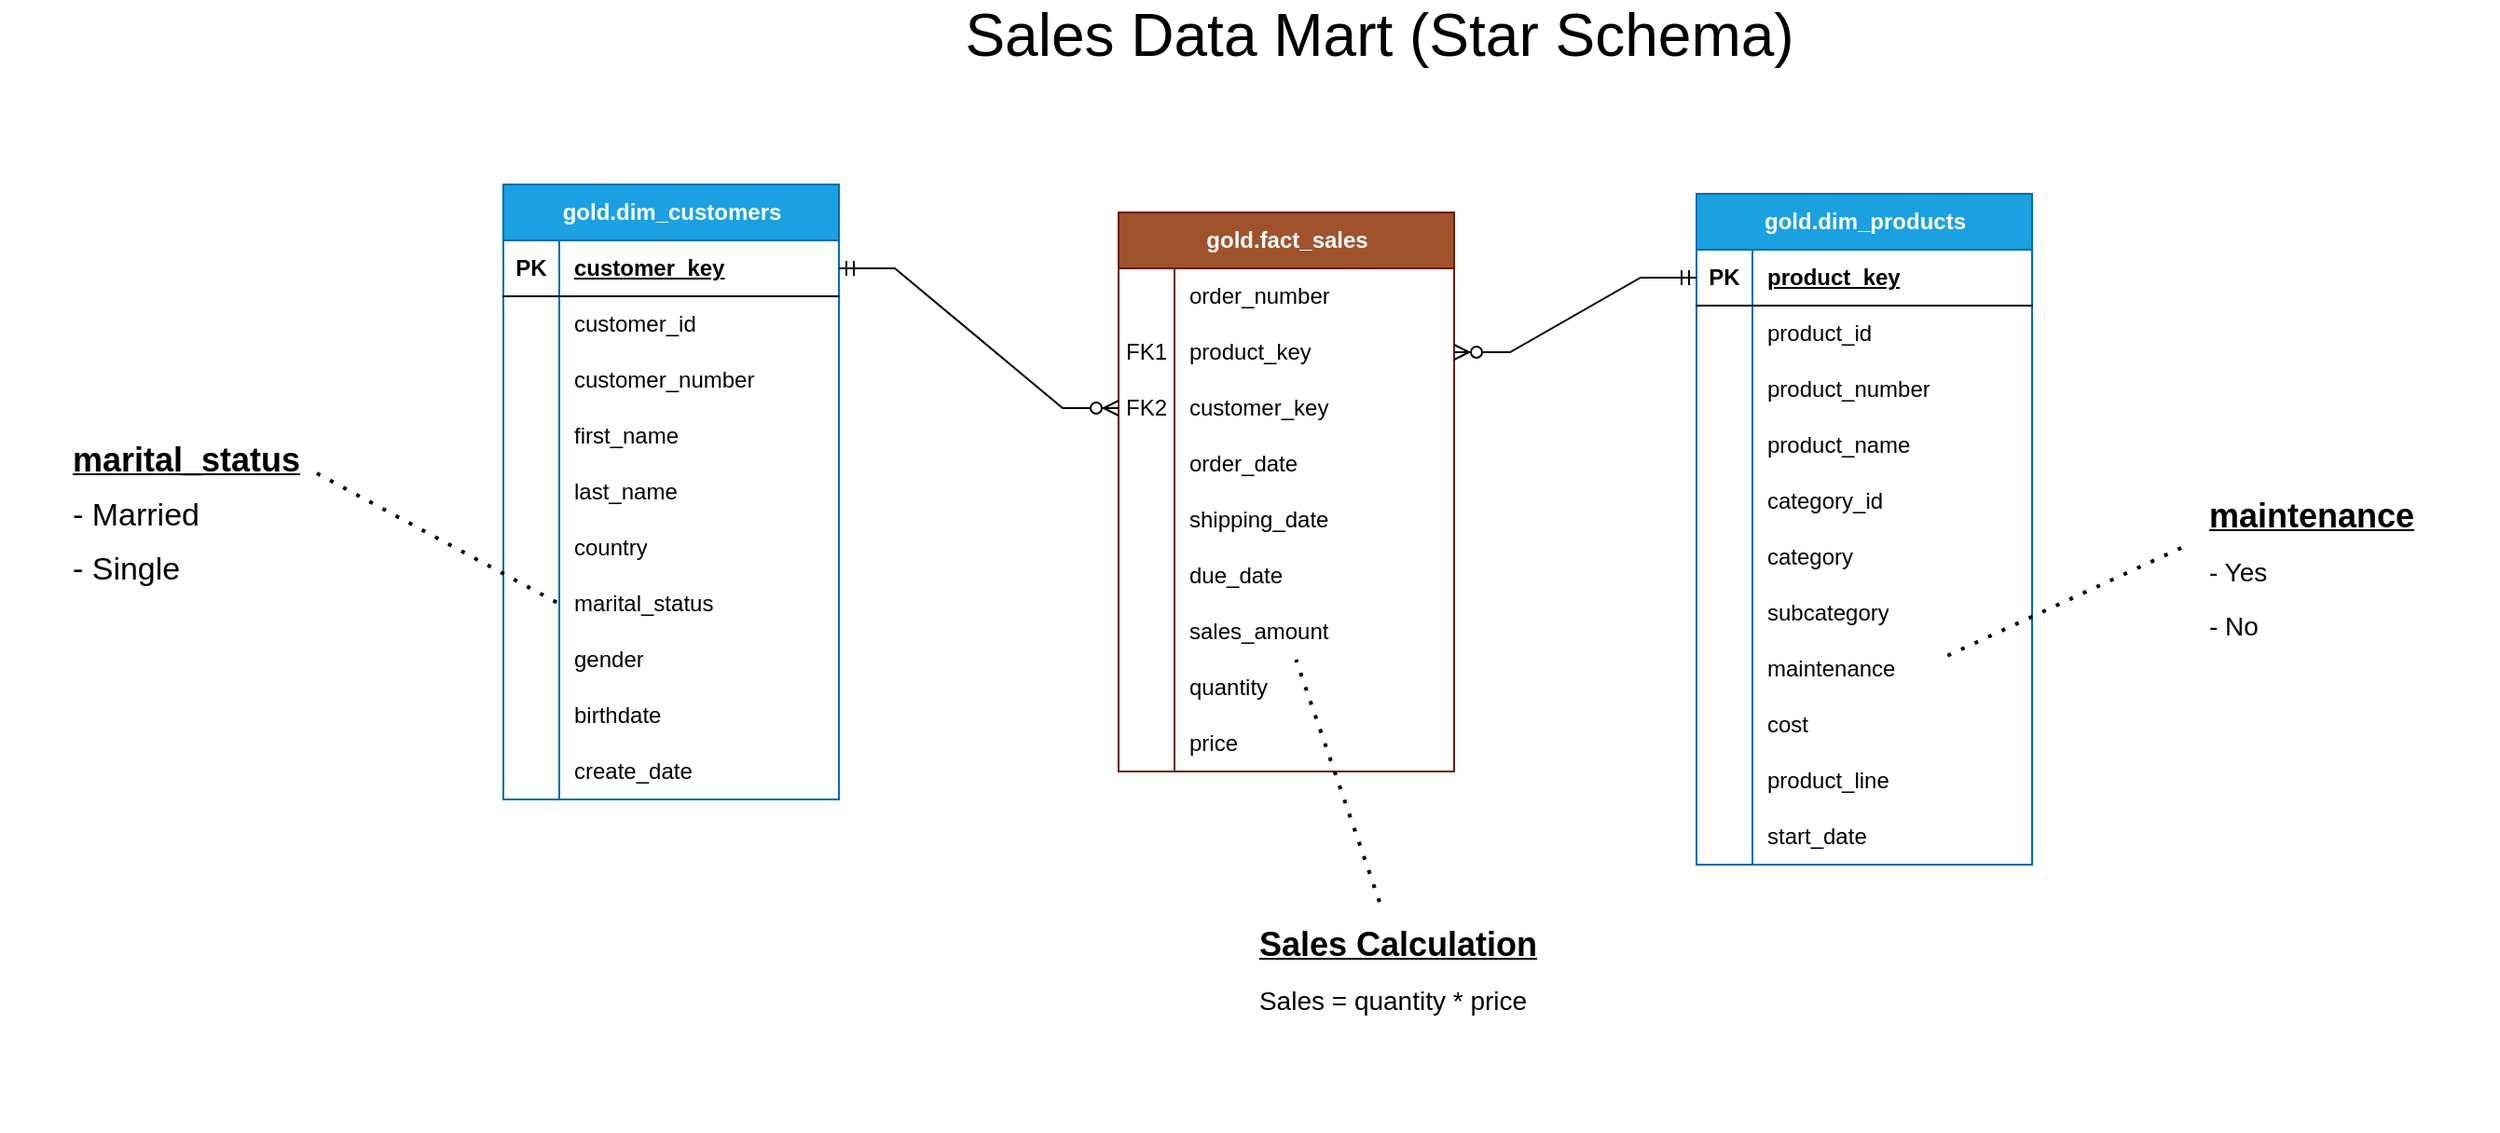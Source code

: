 <mxfile version="28.0.9">
  <diagram name="Sayfa -1" id="dTCOzZEBw23CxS9liNBV">
    <mxGraphModel dx="2313" dy="2221" grid="1" gridSize="10" guides="1" tooltips="1" connect="1" arrows="1" fold="1" page="1" pageScale="1" pageWidth="1169" pageHeight="1654" math="0" shadow="0">
      <root>
        <mxCell id="0" />
        <mxCell id="1" parent="0" />
        <mxCell id="xAMn-BPM9uACFIn0NJ_n-1" value="gold.dim_customers" style="shape=table;startSize=30;container=1;collapsible=1;childLayout=tableLayout;fixedRows=1;rowLines=0;fontStyle=1;align=center;resizeLast=1;html=1;fillColor=#1ba1e2;fontColor=#ffffff;strokeColor=#006EAF;" parent="1" vertex="1">
          <mxGeometry x="-20" y="35" width="180" height="330" as="geometry">
            <mxRectangle x="100" y="80" width="150" height="30" as="alternateBounds" />
          </mxGeometry>
        </mxCell>
        <mxCell id="xAMn-BPM9uACFIn0NJ_n-2" value="" style="shape=tableRow;horizontal=0;startSize=0;swimlaneHead=0;swimlaneBody=0;fillColor=none;collapsible=0;dropTarget=0;points=[[0,0.5],[1,0.5]];portConstraint=eastwest;top=0;left=0;right=0;bottom=1;" parent="xAMn-BPM9uACFIn0NJ_n-1" vertex="1">
          <mxGeometry y="30" width="180" height="30" as="geometry" />
        </mxCell>
        <mxCell id="xAMn-BPM9uACFIn0NJ_n-3" value="PK" style="shape=partialRectangle;connectable=0;fillColor=none;top=0;left=0;bottom=0;right=0;fontStyle=1;overflow=hidden;whiteSpace=wrap;html=1;" parent="xAMn-BPM9uACFIn0NJ_n-2" vertex="1">
          <mxGeometry width="30" height="30" as="geometry">
            <mxRectangle width="30" height="30" as="alternateBounds" />
          </mxGeometry>
        </mxCell>
        <mxCell id="xAMn-BPM9uACFIn0NJ_n-4" value="customer_key" style="shape=partialRectangle;connectable=0;fillColor=none;top=0;left=0;bottom=0;right=0;align=left;spacingLeft=6;fontStyle=5;overflow=hidden;whiteSpace=wrap;html=1;" parent="xAMn-BPM9uACFIn0NJ_n-2" vertex="1">
          <mxGeometry x="30" width="150" height="30" as="geometry">
            <mxRectangle width="150" height="30" as="alternateBounds" />
          </mxGeometry>
        </mxCell>
        <mxCell id="xAMn-BPM9uACFIn0NJ_n-5" value="" style="shape=tableRow;horizontal=0;startSize=0;swimlaneHead=0;swimlaneBody=0;fillColor=none;collapsible=0;dropTarget=0;points=[[0,0.5],[1,0.5]];portConstraint=eastwest;top=0;left=0;right=0;bottom=0;" parent="xAMn-BPM9uACFIn0NJ_n-1" vertex="1">
          <mxGeometry y="60" width="180" height="30" as="geometry" />
        </mxCell>
        <mxCell id="xAMn-BPM9uACFIn0NJ_n-6" value="" style="shape=partialRectangle;connectable=0;fillColor=none;top=0;left=0;bottom=0;right=0;editable=1;overflow=hidden;whiteSpace=wrap;html=1;" parent="xAMn-BPM9uACFIn0NJ_n-5" vertex="1">
          <mxGeometry width="30" height="30" as="geometry">
            <mxRectangle width="30" height="30" as="alternateBounds" />
          </mxGeometry>
        </mxCell>
        <mxCell id="xAMn-BPM9uACFIn0NJ_n-7" value="customer_id&lt;span style=&quot;white-space: pre;&quot;&gt;&#x9;&lt;/span&gt;" style="shape=partialRectangle;connectable=0;fillColor=none;top=0;left=0;bottom=0;right=0;align=left;spacingLeft=6;overflow=hidden;whiteSpace=wrap;html=1;" parent="xAMn-BPM9uACFIn0NJ_n-5" vertex="1">
          <mxGeometry x="30" width="150" height="30" as="geometry">
            <mxRectangle width="150" height="30" as="alternateBounds" />
          </mxGeometry>
        </mxCell>
        <mxCell id="xAMn-BPM9uACFIn0NJ_n-8" value="" style="shape=tableRow;horizontal=0;startSize=0;swimlaneHead=0;swimlaneBody=0;fillColor=none;collapsible=0;dropTarget=0;points=[[0,0.5],[1,0.5]];portConstraint=eastwest;top=0;left=0;right=0;bottom=0;" parent="xAMn-BPM9uACFIn0NJ_n-1" vertex="1">
          <mxGeometry y="90" width="180" height="30" as="geometry" />
        </mxCell>
        <mxCell id="xAMn-BPM9uACFIn0NJ_n-9" value="" style="shape=partialRectangle;connectable=0;fillColor=none;top=0;left=0;bottom=0;right=0;editable=1;overflow=hidden;whiteSpace=wrap;html=1;" parent="xAMn-BPM9uACFIn0NJ_n-8" vertex="1">
          <mxGeometry width="30" height="30" as="geometry">
            <mxRectangle width="30" height="30" as="alternateBounds" />
          </mxGeometry>
        </mxCell>
        <mxCell id="xAMn-BPM9uACFIn0NJ_n-10" value="customer_number" style="shape=partialRectangle;connectable=0;fillColor=none;top=0;left=0;bottom=0;right=0;align=left;spacingLeft=6;overflow=hidden;whiteSpace=wrap;html=1;" parent="xAMn-BPM9uACFIn0NJ_n-8" vertex="1">
          <mxGeometry x="30" width="150" height="30" as="geometry">
            <mxRectangle width="150" height="30" as="alternateBounds" />
          </mxGeometry>
        </mxCell>
        <mxCell id="xAMn-BPM9uACFIn0NJ_n-11" value="" style="shape=tableRow;horizontal=0;startSize=0;swimlaneHead=0;swimlaneBody=0;fillColor=none;collapsible=0;dropTarget=0;points=[[0,0.5],[1,0.5]];portConstraint=eastwest;top=0;left=0;right=0;bottom=0;" parent="xAMn-BPM9uACFIn0NJ_n-1" vertex="1">
          <mxGeometry y="120" width="180" height="30" as="geometry" />
        </mxCell>
        <mxCell id="xAMn-BPM9uACFIn0NJ_n-12" value="" style="shape=partialRectangle;connectable=0;fillColor=none;top=0;left=0;bottom=0;right=0;editable=1;overflow=hidden;whiteSpace=wrap;html=1;" parent="xAMn-BPM9uACFIn0NJ_n-11" vertex="1">
          <mxGeometry width="30" height="30" as="geometry">
            <mxRectangle width="30" height="30" as="alternateBounds" />
          </mxGeometry>
        </mxCell>
        <mxCell id="xAMn-BPM9uACFIn0NJ_n-13" value="first_name" style="shape=partialRectangle;connectable=0;fillColor=none;top=0;left=0;bottom=0;right=0;align=left;spacingLeft=6;overflow=hidden;whiteSpace=wrap;html=1;" parent="xAMn-BPM9uACFIn0NJ_n-11" vertex="1">
          <mxGeometry x="30" width="150" height="30" as="geometry">
            <mxRectangle width="150" height="30" as="alternateBounds" />
          </mxGeometry>
        </mxCell>
        <mxCell id="xAMn-BPM9uACFIn0NJ_n-14" value="" style="shape=tableRow;horizontal=0;startSize=0;swimlaneHead=0;swimlaneBody=0;fillColor=none;collapsible=0;dropTarget=0;points=[[0,0.5],[1,0.5]];portConstraint=eastwest;top=0;left=0;right=0;bottom=0;" parent="xAMn-BPM9uACFIn0NJ_n-1" vertex="1">
          <mxGeometry y="150" width="180" height="30" as="geometry" />
        </mxCell>
        <mxCell id="xAMn-BPM9uACFIn0NJ_n-15" value="" style="shape=partialRectangle;connectable=0;fillColor=none;top=0;left=0;bottom=0;right=0;editable=1;overflow=hidden;whiteSpace=wrap;html=1;" parent="xAMn-BPM9uACFIn0NJ_n-14" vertex="1">
          <mxGeometry width="30" height="30" as="geometry">
            <mxRectangle width="30" height="30" as="alternateBounds" />
          </mxGeometry>
        </mxCell>
        <mxCell id="xAMn-BPM9uACFIn0NJ_n-16" value="last_name" style="shape=partialRectangle;connectable=0;fillColor=none;top=0;left=0;bottom=0;right=0;align=left;spacingLeft=6;overflow=hidden;whiteSpace=wrap;html=1;" parent="xAMn-BPM9uACFIn0NJ_n-14" vertex="1">
          <mxGeometry x="30" width="150" height="30" as="geometry">
            <mxRectangle width="150" height="30" as="alternateBounds" />
          </mxGeometry>
        </mxCell>
        <mxCell id="xAMn-BPM9uACFIn0NJ_n-17" value="" style="shape=tableRow;horizontal=0;startSize=0;swimlaneHead=0;swimlaneBody=0;fillColor=none;collapsible=0;dropTarget=0;points=[[0,0.5],[1,0.5]];portConstraint=eastwest;top=0;left=0;right=0;bottom=0;" parent="xAMn-BPM9uACFIn0NJ_n-1" vertex="1">
          <mxGeometry y="180" width="180" height="30" as="geometry" />
        </mxCell>
        <mxCell id="xAMn-BPM9uACFIn0NJ_n-18" value="" style="shape=partialRectangle;connectable=0;fillColor=none;top=0;left=0;bottom=0;right=0;editable=1;overflow=hidden;whiteSpace=wrap;html=1;" parent="xAMn-BPM9uACFIn0NJ_n-17" vertex="1">
          <mxGeometry width="30" height="30" as="geometry">
            <mxRectangle width="30" height="30" as="alternateBounds" />
          </mxGeometry>
        </mxCell>
        <mxCell id="xAMn-BPM9uACFIn0NJ_n-19" value="country" style="shape=partialRectangle;connectable=0;fillColor=none;top=0;left=0;bottom=0;right=0;align=left;spacingLeft=6;overflow=hidden;whiteSpace=wrap;html=1;" parent="xAMn-BPM9uACFIn0NJ_n-17" vertex="1">
          <mxGeometry x="30" width="150" height="30" as="geometry">
            <mxRectangle width="150" height="30" as="alternateBounds" />
          </mxGeometry>
        </mxCell>
        <mxCell id="xAMn-BPM9uACFIn0NJ_n-20" value="" style="shape=tableRow;horizontal=0;startSize=0;swimlaneHead=0;swimlaneBody=0;fillColor=none;collapsible=0;dropTarget=0;points=[[0,0.5],[1,0.5]];portConstraint=eastwest;top=0;left=0;right=0;bottom=0;" parent="xAMn-BPM9uACFIn0NJ_n-1" vertex="1">
          <mxGeometry y="210" width="180" height="30" as="geometry" />
        </mxCell>
        <mxCell id="xAMn-BPM9uACFIn0NJ_n-21" value="" style="shape=partialRectangle;connectable=0;fillColor=none;top=0;left=0;bottom=0;right=0;editable=1;overflow=hidden;whiteSpace=wrap;html=1;" parent="xAMn-BPM9uACFIn0NJ_n-20" vertex="1">
          <mxGeometry width="30" height="30" as="geometry">
            <mxRectangle width="30" height="30" as="alternateBounds" />
          </mxGeometry>
        </mxCell>
        <mxCell id="xAMn-BPM9uACFIn0NJ_n-22" value="marital_status" style="shape=partialRectangle;connectable=0;fillColor=none;top=0;left=0;bottom=0;right=0;align=left;spacingLeft=6;overflow=hidden;whiteSpace=wrap;html=1;" parent="xAMn-BPM9uACFIn0NJ_n-20" vertex="1">
          <mxGeometry x="30" width="150" height="30" as="geometry">
            <mxRectangle width="150" height="30" as="alternateBounds" />
          </mxGeometry>
        </mxCell>
        <mxCell id="xAMn-BPM9uACFIn0NJ_n-23" value="" style="shape=tableRow;horizontal=0;startSize=0;swimlaneHead=0;swimlaneBody=0;fillColor=none;collapsible=0;dropTarget=0;points=[[0,0.5],[1,0.5]];portConstraint=eastwest;top=0;left=0;right=0;bottom=0;" parent="xAMn-BPM9uACFIn0NJ_n-1" vertex="1">
          <mxGeometry y="240" width="180" height="30" as="geometry" />
        </mxCell>
        <mxCell id="xAMn-BPM9uACFIn0NJ_n-24" value="" style="shape=partialRectangle;connectable=0;fillColor=none;top=0;left=0;bottom=0;right=0;editable=1;overflow=hidden;whiteSpace=wrap;html=1;" parent="xAMn-BPM9uACFIn0NJ_n-23" vertex="1">
          <mxGeometry width="30" height="30" as="geometry">
            <mxRectangle width="30" height="30" as="alternateBounds" />
          </mxGeometry>
        </mxCell>
        <mxCell id="xAMn-BPM9uACFIn0NJ_n-25" value="gender" style="shape=partialRectangle;connectable=0;fillColor=none;top=0;left=0;bottom=0;right=0;align=left;spacingLeft=6;overflow=hidden;whiteSpace=wrap;html=1;" parent="xAMn-BPM9uACFIn0NJ_n-23" vertex="1">
          <mxGeometry x="30" width="150" height="30" as="geometry">
            <mxRectangle width="150" height="30" as="alternateBounds" />
          </mxGeometry>
        </mxCell>
        <mxCell id="xAMn-BPM9uACFIn0NJ_n-26" value="" style="shape=tableRow;horizontal=0;startSize=0;swimlaneHead=0;swimlaneBody=0;fillColor=none;collapsible=0;dropTarget=0;points=[[0,0.5],[1,0.5]];portConstraint=eastwest;top=0;left=0;right=0;bottom=0;" parent="xAMn-BPM9uACFIn0NJ_n-1" vertex="1">
          <mxGeometry y="270" width="180" height="30" as="geometry" />
        </mxCell>
        <mxCell id="xAMn-BPM9uACFIn0NJ_n-27" value="" style="shape=partialRectangle;connectable=0;fillColor=none;top=0;left=0;bottom=0;right=0;editable=1;overflow=hidden;whiteSpace=wrap;html=1;" parent="xAMn-BPM9uACFIn0NJ_n-26" vertex="1">
          <mxGeometry width="30" height="30" as="geometry">
            <mxRectangle width="30" height="30" as="alternateBounds" />
          </mxGeometry>
        </mxCell>
        <mxCell id="xAMn-BPM9uACFIn0NJ_n-28" value="birthdate" style="shape=partialRectangle;connectable=0;fillColor=none;top=0;left=0;bottom=0;right=0;align=left;spacingLeft=6;overflow=hidden;whiteSpace=wrap;html=1;" parent="xAMn-BPM9uACFIn0NJ_n-26" vertex="1">
          <mxGeometry x="30" width="150" height="30" as="geometry">
            <mxRectangle width="150" height="30" as="alternateBounds" />
          </mxGeometry>
        </mxCell>
        <mxCell id="xAMn-BPM9uACFIn0NJ_n-29" value="" style="shape=tableRow;horizontal=0;startSize=0;swimlaneHead=0;swimlaneBody=0;fillColor=none;collapsible=0;dropTarget=0;points=[[0,0.5],[1,0.5]];portConstraint=eastwest;top=0;left=0;right=0;bottom=0;" parent="xAMn-BPM9uACFIn0NJ_n-1" vertex="1">
          <mxGeometry y="300" width="180" height="30" as="geometry" />
        </mxCell>
        <mxCell id="xAMn-BPM9uACFIn0NJ_n-30" value="" style="shape=partialRectangle;connectable=0;fillColor=none;top=0;left=0;bottom=0;right=0;editable=1;overflow=hidden;whiteSpace=wrap;html=1;" parent="xAMn-BPM9uACFIn0NJ_n-29" vertex="1">
          <mxGeometry width="30" height="30" as="geometry">
            <mxRectangle width="30" height="30" as="alternateBounds" />
          </mxGeometry>
        </mxCell>
        <mxCell id="xAMn-BPM9uACFIn0NJ_n-31" value="create_date" style="shape=partialRectangle;connectable=0;fillColor=none;top=0;left=0;bottom=0;right=0;align=left;spacingLeft=6;overflow=hidden;whiteSpace=wrap;html=1;" parent="xAMn-BPM9uACFIn0NJ_n-29" vertex="1">
          <mxGeometry x="30" width="150" height="30" as="geometry">
            <mxRectangle width="150" height="30" as="alternateBounds" />
          </mxGeometry>
        </mxCell>
        <mxCell id="xAMn-BPM9uACFIn0NJ_n-32" value="gold.dim_products" style="shape=table;startSize=30;container=1;collapsible=1;childLayout=tableLayout;fixedRows=1;rowLines=0;fontStyle=1;align=center;resizeLast=1;html=1;fillColor=#1ba1e2;fontColor=#ffffff;strokeColor=#006EAF;" parent="1" vertex="1">
          <mxGeometry x="620" y="40" width="180" height="360" as="geometry">
            <mxRectangle x="100" y="80" width="150" height="30" as="alternateBounds" />
          </mxGeometry>
        </mxCell>
        <mxCell id="xAMn-BPM9uACFIn0NJ_n-33" value="" style="shape=tableRow;horizontal=0;startSize=0;swimlaneHead=0;swimlaneBody=0;fillColor=none;collapsible=0;dropTarget=0;points=[[0,0.5],[1,0.5]];portConstraint=eastwest;top=0;left=0;right=0;bottom=1;" parent="xAMn-BPM9uACFIn0NJ_n-32" vertex="1">
          <mxGeometry y="30" width="180" height="30" as="geometry" />
        </mxCell>
        <mxCell id="xAMn-BPM9uACFIn0NJ_n-34" value="PK" style="shape=partialRectangle;connectable=0;fillColor=none;top=0;left=0;bottom=0;right=0;fontStyle=1;overflow=hidden;whiteSpace=wrap;html=1;" parent="xAMn-BPM9uACFIn0NJ_n-33" vertex="1">
          <mxGeometry width="30" height="30" as="geometry">
            <mxRectangle width="30" height="30" as="alternateBounds" />
          </mxGeometry>
        </mxCell>
        <mxCell id="xAMn-BPM9uACFIn0NJ_n-35" value="product_key" style="shape=partialRectangle;connectable=0;fillColor=none;top=0;left=0;bottom=0;right=0;align=left;spacingLeft=6;fontStyle=5;overflow=hidden;whiteSpace=wrap;html=1;" parent="xAMn-BPM9uACFIn0NJ_n-33" vertex="1">
          <mxGeometry x="30" width="150" height="30" as="geometry">
            <mxRectangle width="150" height="30" as="alternateBounds" />
          </mxGeometry>
        </mxCell>
        <mxCell id="xAMn-BPM9uACFIn0NJ_n-36" value="" style="shape=tableRow;horizontal=0;startSize=0;swimlaneHead=0;swimlaneBody=0;fillColor=none;collapsible=0;dropTarget=0;points=[[0,0.5],[1,0.5]];portConstraint=eastwest;top=0;left=0;right=0;bottom=0;" parent="xAMn-BPM9uACFIn0NJ_n-32" vertex="1">
          <mxGeometry y="60" width="180" height="30" as="geometry" />
        </mxCell>
        <mxCell id="xAMn-BPM9uACFIn0NJ_n-37" value="" style="shape=partialRectangle;connectable=0;fillColor=none;top=0;left=0;bottom=0;right=0;editable=1;overflow=hidden;whiteSpace=wrap;html=1;" parent="xAMn-BPM9uACFIn0NJ_n-36" vertex="1">
          <mxGeometry width="30" height="30" as="geometry">
            <mxRectangle width="30" height="30" as="alternateBounds" />
          </mxGeometry>
        </mxCell>
        <mxCell id="xAMn-BPM9uACFIn0NJ_n-38" value="product_id&lt;span style=&quot;white-space: pre;&quot;&gt;&#x9;&lt;/span&gt;" style="shape=partialRectangle;connectable=0;fillColor=none;top=0;left=0;bottom=0;right=0;align=left;spacingLeft=6;overflow=hidden;whiteSpace=wrap;html=1;" parent="xAMn-BPM9uACFIn0NJ_n-36" vertex="1">
          <mxGeometry x="30" width="150" height="30" as="geometry">
            <mxRectangle width="150" height="30" as="alternateBounds" />
          </mxGeometry>
        </mxCell>
        <mxCell id="xAMn-BPM9uACFIn0NJ_n-39" value="" style="shape=tableRow;horizontal=0;startSize=0;swimlaneHead=0;swimlaneBody=0;fillColor=none;collapsible=0;dropTarget=0;points=[[0,0.5],[1,0.5]];portConstraint=eastwest;top=0;left=0;right=0;bottom=0;" parent="xAMn-BPM9uACFIn0NJ_n-32" vertex="1">
          <mxGeometry y="90" width="180" height="30" as="geometry" />
        </mxCell>
        <mxCell id="xAMn-BPM9uACFIn0NJ_n-40" value="" style="shape=partialRectangle;connectable=0;fillColor=none;top=0;left=0;bottom=0;right=0;editable=1;overflow=hidden;whiteSpace=wrap;html=1;" parent="xAMn-BPM9uACFIn0NJ_n-39" vertex="1">
          <mxGeometry width="30" height="30" as="geometry">
            <mxRectangle width="30" height="30" as="alternateBounds" />
          </mxGeometry>
        </mxCell>
        <mxCell id="xAMn-BPM9uACFIn0NJ_n-41" value="product_number" style="shape=partialRectangle;connectable=0;fillColor=none;top=0;left=0;bottom=0;right=0;align=left;spacingLeft=6;overflow=hidden;whiteSpace=wrap;html=1;" parent="xAMn-BPM9uACFIn0NJ_n-39" vertex="1">
          <mxGeometry x="30" width="150" height="30" as="geometry">
            <mxRectangle width="150" height="30" as="alternateBounds" />
          </mxGeometry>
        </mxCell>
        <mxCell id="xAMn-BPM9uACFIn0NJ_n-42" value="" style="shape=tableRow;horizontal=0;startSize=0;swimlaneHead=0;swimlaneBody=0;fillColor=none;collapsible=0;dropTarget=0;points=[[0,0.5],[1,0.5]];portConstraint=eastwest;top=0;left=0;right=0;bottom=0;" parent="xAMn-BPM9uACFIn0NJ_n-32" vertex="1">
          <mxGeometry y="120" width="180" height="30" as="geometry" />
        </mxCell>
        <mxCell id="xAMn-BPM9uACFIn0NJ_n-43" value="" style="shape=partialRectangle;connectable=0;fillColor=none;top=0;left=0;bottom=0;right=0;editable=1;overflow=hidden;whiteSpace=wrap;html=1;" parent="xAMn-BPM9uACFIn0NJ_n-42" vertex="1">
          <mxGeometry width="30" height="30" as="geometry">
            <mxRectangle width="30" height="30" as="alternateBounds" />
          </mxGeometry>
        </mxCell>
        <mxCell id="xAMn-BPM9uACFIn0NJ_n-44" value="product_name" style="shape=partialRectangle;connectable=0;fillColor=none;top=0;left=0;bottom=0;right=0;align=left;spacingLeft=6;overflow=hidden;whiteSpace=wrap;html=1;" parent="xAMn-BPM9uACFIn0NJ_n-42" vertex="1">
          <mxGeometry x="30" width="150" height="30" as="geometry">
            <mxRectangle width="150" height="30" as="alternateBounds" />
          </mxGeometry>
        </mxCell>
        <mxCell id="xAMn-BPM9uACFIn0NJ_n-45" value="" style="shape=tableRow;horizontal=0;startSize=0;swimlaneHead=0;swimlaneBody=0;fillColor=none;collapsible=0;dropTarget=0;points=[[0,0.5],[1,0.5]];portConstraint=eastwest;top=0;left=0;right=0;bottom=0;" parent="xAMn-BPM9uACFIn0NJ_n-32" vertex="1">
          <mxGeometry y="150" width="180" height="30" as="geometry" />
        </mxCell>
        <mxCell id="xAMn-BPM9uACFIn0NJ_n-46" value="" style="shape=partialRectangle;connectable=0;fillColor=none;top=0;left=0;bottom=0;right=0;editable=1;overflow=hidden;whiteSpace=wrap;html=1;" parent="xAMn-BPM9uACFIn0NJ_n-45" vertex="1">
          <mxGeometry width="30" height="30" as="geometry">
            <mxRectangle width="30" height="30" as="alternateBounds" />
          </mxGeometry>
        </mxCell>
        <mxCell id="xAMn-BPM9uACFIn0NJ_n-47" value="category_id" style="shape=partialRectangle;connectable=0;fillColor=none;top=0;left=0;bottom=0;right=0;align=left;spacingLeft=6;overflow=hidden;whiteSpace=wrap;html=1;" parent="xAMn-BPM9uACFIn0NJ_n-45" vertex="1">
          <mxGeometry x="30" width="150" height="30" as="geometry">
            <mxRectangle width="150" height="30" as="alternateBounds" />
          </mxGeometry>
        </mxCell>
        <mxCell id="xAMn-BPM9uACFIn0NJ_n-48" value="" style="shape=tableRow;horizontal=0;startSize=0;swimlaneHead=0;swimlaneBody=0;fillColor=none;collapsible=0;dropTarget=0;points=[[0,0.5],[1,0.5]];portConstraint=eastwest;top=0;left=0;right=0;bottom=0;" parent="xAMn-BPM9uACFIn0NJ_n-32" vertex="1">
          <mxGeometry y="180" width="180" height="30" as="geometry" />
        </mxCell>
        <mxCell id="xAMn-BPM9uACFIn0NJ_n-49" value="" style="shape=partialRectangle;connectable=0;fillColor=none;top=0;left=0;bottom=0;right=0;editable=1;overflow=hidden;whiteSpace=wrap;html=1;" parent="xAMn-BPM9uACFIn0NJ_n-48" vertex="1">
          <mxGeometry width="30" height="30" as="geometry">
            <mxRectangle width="30" height="30" as="alternateBounds" />
          </mxGeometry>
        </mxCell>
        <mxCell id="xAMn-BPM9uACFIn0NJ_n-50" value="category" style="shape=partialRectangle;connectable=0;fillColor=none;top=0;left=0;bottom=0;right=0;align=left;spacingLeft=6;overflow=hidden;whiteSpace=wrap;html=1;" parent="xAMn-BPM9uACFIn0NJ_n-48" vertex="1">
          <mxGeometry x="30" width="150" height="30" as="geometry">
            <mxRectangle width="150" height="30" as="alternateBounds" />
          </mxGeometry>
        </mxCell>
        <mxCell id="xAMn-BPM9uACFIn0NJ_n-51" value="" style="shape=tableRow;horizontal=0;startSize=0;swimlaneHead=0;swimlaneBody=0;fillColor=none;collapsible=0;dropTarget=0;points=[[0,0.5],[1,0.5]];portConstraint=eastwest;top=0;left=0;right=0;bottom=0;" parent="xAMn-BPM9uACFIn0NJ_n-32" vertex="1">
          <mxGeometry y="210" width="180" height="30" as="geometry" />
        </mxCell>
        <mxCell id="xAMn-BPM9uACFIn0NJ_n-52" value="" style="shape=partialRectangle;connectable=0;fillColor=none;top=0;left=0;bottom=0;right=0;editable=1;overflow=hidden;whiteSpace=wrap;html=1;" parent="xAMn-BPM9uACFIn0NJ_n-51" vertex="1">
          <mxGeometry width="30" height="30" as="geometry">
            <mxRectangle width="30" height="30" as="alternateBounds" />
          </mxGeometry>
        </mxCell>
        <mxCell id="xAMn-BPM9uACFIn0NJ_n-53" value="subcategory" style="shape=partialRectangle;connectable=0;fillColor=none;top=0;left=0;bottom=0;right=0;align=left;spacingLeft=6;overflow=hidden;whiteSpace=wrap;html=1;" parent="xAMn-BPM9uACFIn0NJ_n-51" vertex="1">
          <mxGeometry x="30" width="150" height="30" as="geometry">
            <mxRectangle width="150" height="30" as="alternateBounds" />
          </mxGeometry>
        </mxCell>
        <mxCell id="xAMn-BPM9uACFIn0NJ_n-54" value="" style="shape=tableRow;horizontal=0;startSize=0;swimlaneHead=0;swimlaneBody=0;fillColor=none;collapsible=0;dropTarget=0;points=[[0,0.5],[1,0.5]];portConstraint=eastwest;top=0;left=0;right=0;bottom=0;" parent="xAMn-BPM9uACFIn0NJ_n-32" vertex="1">
          <mxGeometry y="240" width="180" height="30" as="geometry" />
        </mxCell>
        <mxCell id="xAMn-BPM9uACFIn0NJ_n-55" value="" style="shape=partialRectangle;connectable=0;fillColor=none;top=0;left=0;bottom=0;right=0;editable=1;overflow=hidden;whiteSpace=wrap;html=1;" parent="xAMn-BPM9uACFIn0NJ_n-54" vertex="1">
          <mxGeometry width="30" height="30" as="geometry">
            <mxRectangle width="30" height="30" as="alternateBounds" />
          </mxGeometry>
        </mxCell>
        <mxCell id="xAMn-BPM9uACFIn0NJ_n-56" value="maintenance" style="shape=partialRectangle;connectable=0;fillColor=none;top=0;left=0;bottom=0;right=0;align=left;spacingLeft=6;overflow=hidden;whiteSpace=wrap;html=1;" parent="xAMn-BPM9uACFIn0NJ_n-54" vertex="1">
          <mxGeometry x="30" width="150" height="30" as="geometry">
            <mxRectangle width="150" height="30" as="alternateBounds" />
          </mxGeometry>
        </mxCell>
        <mxCell id="xAMn-BPM9uACFIn0NJ_n-57" value="" style="shape=tableRow;horizontal=0;startSize=0;swimlaneHead=0;swimlaneBody=0;fillColor=none;collapsible=0;dropTarget=0;points=[[0,0.5],[1,0.5]];portConstraint=eastwest;top=0;left=0;right=0;bottom=0;" parent="xAMn-BPM9uACFIn0NJ_n-32" vertex="1">
          <mxGeometry y="270" width="180" height="30" as="geometry" />
        </mxCell>
        <mxCell id="xAMn-BPM9uACFIn0NJ_n-58" value="" style="shape=partialRectangle;connectable=0;fillColor=none;top=0;left=0;bottom=0;right=0;editable=1;overflow=hidden;whiteSpace=wrap;html=1;" parent="xAMn-BPM9uACFIn0NJ_n-57" vertex="1">
          <mxGeometry width="30" height="30" as="geometry">
            <mxRectangle width="30" height="30" as="alternateBounds" />
          </mxGeometry>
        </mxCell>
        <mxCell id="xAMn-BPM9uACFIn0NJ_n-59" value="cost" style="shape=partialRectangle;connectable=0;fillColor=none;top=0;left=0;bottom=0;right=0;align=left;spacingLeft=6;overflow=hidden;whiteSpace=wrap;html=1;" parent="xAMn-BPM9uACFIn0NJ_n-57" vertex="1">
          <mxGeometry x="30" width="150" height="30" as="geometry">
            <mxRectangle width="150" height="30" as="alternateBounds" />
          </mxGeometry>
        </mxCell>
        <mxCell id="xAMn-BPM9uACFIn0NJ_n-60" value="" style="shape=tableRow;horizontal=0;startSize=0;swimlaneHead=0;swimlaneBody=0;fillColor=none;collapsible=0;dropTarget=0;points=[[0,0.5],[1,0.5]];portConstraint=eastwest;top=0;left=0;right=0;bottom=0;" parent="xAMn-BPM9uACFIn0NJ_n-32" vertex="1">
          <mxGeometry y="300" width="180" height="30" as="geometry" />
        </mxCell>
        <mxCell id="xAMn-BPM9uACFIn0NJ_n-61" value="" style="shape=partialRectangle;connectable=0;fillColor=none;top=0;left=0;bottom=0;right=0;editable=1;overflow=hidden;whiteSpace=wrap;html=1;" parent="xAMn-BPM9uACFIn0NJ_n-60" vertex="1">
          <mxGeometry width="30" height="30" as="geometry">
            <mxRectangle width="30" height="30" as="alternateBounds" />
          </mxGeometry>
        </mxCell>
        <mxCell id="xAMn-BPM9uACFIn0NJ_n-62" value="product_line" style="shape=partialRectangle;connectable=0;fillColor=none;top=0;left=0;bottom=0;right=0;align=left;spacingLeft=6;overflow=hidden;whiteSpace=wrap;html=1;" parent="xAMn-BPM9uACFIn0NJ_n-60" vertex="1">
          <mxGeometry x="30" width="150" height="30" as="geometry">
            <mxRectangle width="150" height="30" as="alternateBounds" />
          </mxGeometry>
        </mxCell>
        <mxCell id="xAMn-BPM9uACFIn0NJ_n-63" value="" style="shape=tableRow;horizontal=0;startSize=0;swimlaneHead=0;swimlaneBody=0;fillColor=none;collapsible=0;dropTarget=0;points=[[0,0.5],[1,0.5]];portConstraint=eastwest;top=0;left=0;right=0;bottom=0;" parent="xAMn-BPM9uACFIn0NJ_n-32" vertex="1">
          <mxGeometry y="330" width="180" height="30" as="geometry" />
        </mxCell>
        <mxCell id="xAMn-BPM9uACFIn0NJ_n-64" value="&lt;span style=&quot;white-space: pre;&quot;&gt;&#x9;&lt;/span&gt;&lt;span style=&quot;white-space: pre;&quot;&gt;&#x9;&lt;/span&gt;" style="shape=partialRectangle;connectable=0;fillColor=none;top=0;left=0;bottom=0;right=0;editable=1;overflow=hidden;whiteSpace=wrap;html=1;" parent="xAMn-BPM9uACFIn0NJ_n-63" vertex="1">
          <mxGeometry width="30" height="30" as="geometry">
            <mxRectangle width="30" height="30" as="alternateBounds" />
          </mxGeometry>
        </mxCell>
        <mxCell id="xAMn-BPM9uACFIn0NJ_n-65" value="start_date" style="shape=partialRectangle;connectable=0;fillColor=none;top=0;left=0;bottom=0;right=0;align=left;spacingLeft=6;overflow=hidden;whiteSpace=wrap;html=1;" parent="xAMn-BPM9uACFIn0NJ_n-63" vertex="1">
          <mxGeometry x="30" width="150" height="30" as="geometry">
            <mxRectangle width="150" height="30" as="alternateBounds" />
          </mxGeometry>
        </mxCell>
        <mxCell id="xAMn-BPM9uACFIn0NJ_n-66" value="gold.fact_sales" style="shape=table;startSize=30;container=1;collapsible=1;childLayout=tableLayout;fixedRows=1;rowLines=0;fontStyle=1;align=center;resizeLast=1;html=1;fillColor=#a0522d;fontColor=#ffffff;strokeColor=#6D1F00;" parent="1" vertex="1">
          <mxGeometry x="310" y="50" width="180" height="300" as="geometry">
            <mxRectangle x="100" y="80" width="150" height="30" as="alternateBounds" />
          </mxGeometry>
        </mxCell>
        <mxCell id="xAMn-BPM9uACFIn0NJ_n-70" value="" style="shape=tableRow;horizontal=0;startSize=0;swimlaneHead=0;swimlaneBody=0;fillColor=none;collapsible=0;dropTarget=0;points=[[0,0.5],[1,0.5]];portConstraint=eastwest;top=0;left=0;right=0;bottom=0;" parent="xAMn-BPM9uACFIn0NJ_n-66" vertex="1">
          <mxGeometry y="30" width="180" height="30" as="geometry" />
        </mxCell>
        <mxCell id="xAMn-BPM9uACFIn0NJ_n-71" value="" style="shape=partialRectangle;connectable=0;fillColor=none;top=0;left=0;bottom=0;right=0;editable=1;overflow=hidden;whiteSpace=wrap;html=1;" parent="xAMn-BPM9uACFIn0NJ_n-70" vertex="1">
          <mxGeometry width="30" height="30" as="geometry">
            <mxRectangle width="30" height="30" as="alternateBounds" />
          </mxGeometry>
        </mxCell>
        <mxCell id="xAMn-BPM9uACFIn0NJ_n-72" value="order_number" style="shape=partialRectangle;connectable=0;fillColor=none;top=0;left=0;bottom=0;right=0;align=left;spacingLeft=6;overflow=hidden;whiteSpace=wrap;html=1;" parent="xAMn-BPM9uACFIn0NJ_n-70" vertex="1">
          <mxGeometry x="30" width="150" height="30" as="geometry">
            <mxRectangle width="150" height="30" as="alternateBounds" />
          </mxGeometry>
        </mxCell>
        <mxCell id="xAMn-BPM9uACFIn0NJ_n-73" value="" style="shape=tableRow;horizontal=0;startSize=0;swimlaneHead=0;swimlaneBody=0;fillColor=none;collapsible=0;dropTarget=0;points=[[0,0.5],[1,0.5]];portConstraint=eastwest;top=0;left=0;right=0;bottom=0;" parent="xAMn-BPM9uACFIn0NJ_n-66" vertex="1">
          <mxGeometry y="60" width="180" height="30" as="geometry" />
        </mxCell>
        <mxCell id="xAMn-BPM9uACFIn0NJ_n-74" value="FK1" style="shape=partialRectangle;connectable=0;fillColor=none;top=0;left=0;bottom=0;right=0;editable=1;overflow=hidden;whiteSpace=wrap;html=1;" parent="xAMn-BPM9uACFIn0NJ_n-73" vertex="1">
          <mxGeometry width="30" height="30" as="geometry">
            <mxRectangle width="30" height="30" as="alternateBounds" />
          </mxGeometry>
        </mxCell>
        <mxCell id="xAMn-BPM9uACFIn0NJ_n-75" value="product_key" style="shape=partialRectangle;connectable=0;fillColor=none;top=0;left=0;bottom=0;right=0;align=left;spacingLeft=6;overflow=hidden;whiteSpace=wrap;html=1;" parent="xAMn-BPM9uACFIn0NJ_n-73" vertex="1">
          <mxGeometry x="30" width="150" height="30" as="geometry">
            <mxRectangle width="150" height="30" as="alternateBounds" />
          </mxGeometry>
        </mxCell>
        <mxCell id="xAMn-BPM9uACFIn0NJ_n-76" value="" style="shape=tableRow;horizontal=0;startSize=0;swimlaneHead=0;swimlaneBody=0;fillColor=none;collapsible=0;dropTarget=0;points=[[0,0.5],[1,0.5]];portConstraint=eastwest;top=0;left=0;right=0;bottom=0;" parent="xAMn-BPM9uACFIn0NJ_n-66" vertex="1">
          <mxGeometry y="90" width="180" height="30" as="geometry" />
        </mxCell>
        <mxCell id="xAMn-BPM9uACFIn0NJ_n-77" value="FK2" style="shape=partialRectangle;connectable=0;fillColor=none;top=0;left=0;bottom=0;right=0;editable=1;overflow=hidden;whiteSpace=wrap;html=1;" parent="xAMn-BPM9uACFIn0NJ_n-76" vertex="1">
          <mxGeometry width="30" height="30" as="geometry">
            <mxRectangle width="30" height="30" as="alternateBounds" />
          </mxGeometry>
        </mxCell>
        <mxCell id="xAMn-BPM9uACFIn0NJ_n-78" value="customer_key" style="shape=partialRectangle;connectable=0;fillColor=none;top=0;left=0;bottom=0;right=0;align=left;spacingLeft=6;overflow=hidden;whiteSpace=wrap;html=1;" parent="xAMn-BPM9uACFIn0NJ_n-76" vertex="1">
          <mxGeometry x="30" width="150" height="30" as="geometry">
            <mxRectangle width="150" height="30" as="alternateBounds" />
          </mxGeometry>
        </mxCell>
        <mxCell id="xAMn-BPM9uACFIn0NJ_n-79" value="" style="shape=tableRow;horizontal=0;startSize=0;swimlaneHead=0;swimlaneBody=0;fillColor=none;collapsible=0;dropTarget=0;points=[[0,0.5],[1,0.5]];portConstraint=eastwest;top=0;left=0;right=0;bottom=0;" parent="xAMn-BPM9uACFIn0NJ_n-66" vertex="1">
          <mxGeometry y="120" width="180" height="30" as="geometry" />
        </mxCell>
        <mxCell id="xAMn-BPM9uACFIn0NJ_n-80" value="" style="shape=partialRectangle;connectable=0;fillColor=none;top=0;left=0;bottom=0;right=0;editable=1;overflow=hidden;whiteSpace=wrap;html=1;" parent="xAMn-BPM9uACFIn0NJ_n-79" vertex="1">
          <mxGeometry width="30" height="30" as="geometry">
            <mxRectangle width="30" height="30" as="alternateBounds" />
          </mxGeometry>
        </mxCell>
        <mxCell id="xAMn-BPM9uACFIn0NJ_n-81" value="order_date" style="shape=partialRectangle;connectable=0;fillColor=none;top=0;left=0;bottom=0;right=0;align=left;spacingLeft=6;overflow=hidden;whiteSpace=wrap;html=1;" parent="xAMn-BPM9uACFIn0NJ_n-79" vertex="1">
          <mxGeometry x="30" width="150" height="30" as="geometry">
            <mxRectangle width="150" height="30" as="alternateBounds" />
          </mxGeometry>
        </mxCell>
        <mxCell id="xAMn-BPM9uACFIn0NJ_n-82" value="" style="shape=tableRow;horizontal=0;startSize=0;swimlaneHead=0;swimlaneBody=0;fillColor=none;collapsible=0;dropTarget=0;points=[[0,0.5],[1,0.5]];portConstraint=eastwest;top=0;left=0;right=0;bottom=0;" parent="xAMn-BPM9uACFIn0NJ_n-66" vertex="1">
          <mxGeometry y="150" width="180" height="30" as="geometry" />
        </mxCell>
        <mxCell id="xAMn-BPM9uACFIn0NJ_n-83" value="" style="shape=partialRectangle;connectable=0;fillColor=none;top=0;left=0;bottom=0;right=0;editable=1;overflow=hidden;whiteSpace=wrap;html=1;" parent="xAMn-BPM9uACFIn0NJ_n-82" vertex="1">
          <mxGeometry width="30" height="30" as="geometry">
            <mxRectangle width="30" height="30" as="alternateBounds" />
          </mxGeometry>
        </mxCell>
        <mxCell id="xAMn-BPM9uACFIn0NJ_n-84" value="shipping_date" style="shape=partialRectangle;connectable=0;fillColor=none;top=0;left=0;bottom=0;right=0;align=left;spacingLeft=6;overflow=hidden;whiteSpace=wrap;html=1;" parent="xAMn-BPM9uACFIn0NJ_n-82" vertex="1">
          <mxGeometry x="30" width="150" height="30" as="geometry">
            <mxRectangle width="150" height="30" as="alternateBounds" />
          </mxGeometry>
        </mxCell>
        <mxCell id="xAMn-BPM9uACFIn0NJ_n-85" value="" style="shape=tableRow;horizontal=0;startSize=0;swimlaneHead=0;swimlaneBody=0;fillColor=none;collapsible=0;dropTarget=0;points=[[0,0.5],[1,0.5]];portConstraint=eastwest;top=0;left=0;right=0;bottom=0;" parent="xAMn-BPM9uACFIn0NJ_n-66" vertex="1">
          <mxGeometry y="180" width="180" height="30" as="geometry" />
        </mxCell>
        <mxCell id="xAMn-BPM9uACFIn0NJ_n-86" value="" style="shape=partialRectangle;connectable=0;fillColor=none;top=0;left=0;bottom=0;right=0;editable=1;overflow=hidden;whiteSpace=wrap;html=1;" parent="xAMn-BPM9uACFIn0NJ_n-85" vertex="1">
          <mxGeometry width="30" height="30" as="geometry">
            <mxRectangle width="30" height="30" as="alternateBounds" />
          </mxGeometry>
        </mxCell>
        <mxCell id="xAMn-BPM9uACFIn0NJ_n-87" value="due_date" style="shape=partialRectangle;connectable=0;fillColor=none;top=0;left=0;bottom=0;right=0;align=left;spacingLeft=6;overflow=hidden;whiteSpace=wrap;html=1;" parent="xAMn-BPM9uACFIn0NJ_n-85" vertex="1">
          <mxGeometry x="30" width="150" height="30" as="geometry">
            <mxRectangle width="150" height="30" as="alternateBounds" />
          </mxGeometry>
        </mxCell>
        <mxCell id="xAMn-BPM9uACFIn0NJ_n-88" value="" style="shape=tableRow;horizontal=0;startSize=0;swimlaneHead=0;swimlaneBody=0;fillColor=none;collapsible=0;dropTarget=0;points=[[0,0.5],[1,0.5]];portConstraint=eastwest;top=0;left=0;right=0;bottom=0;" parent="xAMn-BPM9uACFIn0NJ_n-66" vertex="1">
          <mxGeometry y="210" width="180" height="30" as="geometry" />
        </mxCell>
        <mxCell id="xAMn-BPM9uACFIn0NJ_n-89" value="" style="shape=partialRectangle;connectable=0;fillColor=none;top=0;left=0;bottom=0;right=0;editable=1;overflow=hidden;whiteSpace=wrap;html=1;" parent="xAMn-BPM9uACFIn0NJ_n-88" vertex="1">
          <mxGeometry width="30" height="30" as="geometry">
            <mxRectangle width="30" height="30" as="alternateBounds" />
          </mxGeometry>
        </mxCell>
        <mxCell id="xAMn-BPM9uACFIn0NJ_n-90" value="sales_amount" style="shape=partialRectangle;connectable=0;fillColor=none;top=0;left=0;bottom=0;right=0;align=left;spacingLeft=6;overflow=hidden;whiteSpace=wrap;html=1;" parent="xAMn-BPM9uACFIn0NJ_n-88" vertex="1">
          <mxGeometry x="30" width="150" height="30" as="geometry">
            <mxRectangle width="150" height="30" as="alternateBounds" />
          </mxGeometry>
        </mxCell>
        <mxCell id="xAMn-BPM9uACFIn0NJ_n-91" value="" style="shape=tableRow;horizontal=0;startSize=0;swimlaneHead=0;swimlaneBody=0;fillColor=none;collapsible=0;dropTarget=0;points=[[0,0.5],[1,0.5]];portConstraint=eastwest;top=0;left=0;right=0;bottom=0;" parent="xAMn-BPM9uACFIn0NJ_n-66" vertex="1">
          <mxGeometry y="240" width="180" height="30" as="geometry" />
        </mxCell>
        <mxCell id="xAMn-BPM9uACFIn0NJ_n-92" value="" style="shape=partialRectangle;connectable=0;fillColor=none;top=0;left=0;bottom=0;right=0;editable=1;overflow=hidden;whiteSpace=wrap;html=1;" parent="xAMn-BPM9uACFIn0NJ_n-91" vertex="1">
          <mxGeometry width="30" height="30" as="geometry">
            <mxRectangle width="30" height="30" as="alternateBounds" />
          </mxGeometry>
        </mxCell>
        <mxCell id="xAMn-BPM9uACFIn0NJ_n-93" value="quantity" style="shape=partialRectangle;connectable=0;fillColor=none;top=0;left=0;bottom=0;right=0;align=left;spacingLeft=6;overflow=hidden;whiteSpace=wrap;html=1;" parent="xAMn-BPM9uACFIn0NJ_n-91" vertex="1">
          <mxGeometry x="30" width="150" height="30" as="geometry">
            <mxRectangle width="150" height="30" as="alternateBounds" />
          </mxGeometry>
        </mxCell>
        <mxCell id="xAMn-BPM9uACFIn0NJ_n-94" value="" style="shape=tableRow;horizontal=0;startSize=0;swimlaneHead=0;swimlaneBody=0;fillColor=none;collapsible=0;dropTarget=0;points=[[0,0.5],[1,0.5]];portConstraint=eastwest;top=0;left=0;right=0;bottom=0;" parent="xAMn-BPM9uACFIn0NJ_n-66" vertex="1">
          <mxGeometry y="270" width="180" height="30" as="geometry" />
        </mxCell>
        <mxCell id="xAMn-BPM9uACFIn0NJ_n-95" value="" style="shape=partialRectangle;connectable=0;fillColor=none;top=0;left=0;bottom=0;right=0;editable=1;overflow=hidden;whiteSpace=wrap;html=1;" parent="xAMn-BPM9uACFIn0NJ_n-94" vertex="1">
          <mxGeometry width="30" height="30" as="geometry">
            <mxRectangle width="30" height="30" as="alternateBounds" />
          </mxGeometry>
        </mxCell>
        <mxCell id="xAMn-BPM9uACFIn0NJ_n-96" value="price" style="shape=partialRectangle;connectable=0;fillColor=none;top=0;left=0;bottom=0;right=0;align=left;spacingLeft=6;overflow=hidden;whiteSpace=wrap;html=1;" parent="xAMn-BPM9uACFIn0NJ_n-94" vertex="1">
          <mxGeometry x="30" width="150" height="30" as="geometry">
            <mxRectangle width="150" height="30" as="alternateBounds" />
          </mxGeometry>
        </mxCell>
        <mxCell id="GgsZqMwRgdjJlO4pazi6-1" value="" style="edgeStyle=entityRelationEdgeStyle;fontSize=12;html=1;endArrow=ERzeroToMany;startArrow=ERmandOne;rounded=0;" parent="1" source="xAMn-BPM9uACFIn0NJ_n-2" target="xAMn-BPM9uACFIn0NJ_n-76" edge="1">
          <mxGeometry width="100" height="100" relative="1" as="geometry">
            <mxPoint x="210" y="200" as="sourcePoint" />
            <mxPoint x="310" y="100" as="targetPoint" />
            <Array as="points">
              <mxPoint x="120" y="120" />
            </Array>
          </mxGeometry>
        </mxCell>
        <mxCell id="GgsZqMwRgdjJlO4pazi6-2" value="" style="edgeStyle=entityRelationEdgeStyle;fontSize=12;html=1;endArrow=ERzeroToMany;startArrow=ERmandOne;rounded=0;exitX=0;exitY=0.5;exitDx=0;exitDy=0;" parent="1" source="xAMn-BPM9uACFIn0NJ_n-33" target="xAMn-BPM9uACFIn0NJ_n-73" edge="1">
          <mxGeometry width="100" height="100" relative="1" as="geometry">
            <mxPoint x="590" y="130" as="sourcePoint" />
            <mxPoint x="550" y="70" as="targetPoint" />
            <Array as="points">
              <mxPoint x="470" y="180" />
              <mxPoint x="590" y="110" />
              <mxPoint x="550" y="140" />
              <mxPoint x="550" y="180" />
              <mxPoint x="530" y="140" />
              <mxPoint x="570" y="100" />
              <mxPoint x="590" y="210" />
            </Array>
          </mxGeometry>
        </mxCell>
        <mxCell id="GgsZqMwRgdjJlO4pazi6-4" value="&lt;h1 style=&quot;margin-top: 0px;&quot;&gt;&lt;font style=&quot;&quot;&gt;&lt;font style=&quot;font-size: 18px;&quot;&gt;&lt;u&gt;Sales Calculation&lt;br&gt;&lt;/u&gt;&lt;/font&gt;&lt;div style=&quot;text-align: left;&quot;&gt;&lt;span style=&quot;font-weight: normal;&quot;&gt;&lt;font style=&quot;font-size: 14px;&quot;&gt;Sales = quantity * price&lt;/font&gt;&lt;/span&gt;&lt;/div&gt;&lt;/font&gt;&lt;/h1&gt;" style="text;html=1;whiteSpace=wrap;overflow=hidden;rounded=0;align=center;" parent="1" vertex="1">
          <mxGeometry x="360" y="420" width="200" height="120" as="geometry" />
        </mxCell>
        <mxCell id="GgsZqMwRgdjJlO4pazi6-5" value="" style="endArrow=none;dashed=1;html=1;dashPattern=1 3;strokeWidth=2;rounded=0;" parent="1" target="xAMn-BPM9uACFIn0NJ_n-88" edge="1">
          <mxGeometry width="50" height="50" relative="1" as="geometry">
            <mxPoint x="450" y="420" as="sourcePoint" />
            <mxPoint x="540" y="260" as="targetPoint" />
            <Array as="points" />
          </mxGeometry>
        </mxCell>
        <mxCell id="3fl900029E2JbJ3JeyIS-1" value="&lt;font style=&quot;font-size: 32px;&quot;&gt;Sales Data Mart (Star Schema)&lt;/font&gt;" style="text;html=1;align=center;verticalAlign=middle;whiteSpace=wrap;rounded=0;" vertex="1" parent="1">
          <mxGeometry x="210" y="-60" width="480" height="30" as="geometry" />
        </mxCell>
        <mxCell id="3fl900029E2JbJ3JeyIS-2" value="" style="endArrow=none;dashed=1;html=1;dashPattern=1 3;strokeWidth=2;rounded=0;" edge="1" parent="1">
          <mxGeometry width="50" height="50" relative="1" as="geometry">
            <mxPoint x="-120" y="190" as="sourcePoint" />
            <mxPoint x="10" y="260" as="targetPoint" />
            <Array as="points" />
          </mxGeometry>
        </mxCell>
        <mxCell id="3fl900029E2JbJ3JeyIS-3" value="&lt;h1 style=&quot;margin-top: 0px;&quot;&gt;&lt;font style=&quot;&quot;&gt;&lt;div style=&quot;text-align: left;&quot;&gt;&lt;font style=&quot;&quot;&gt;&lt;u style=&quot;font-size: 18px;&quot;&gt;marital_status&lt;/u&gt;&lt;/font&gt;&lt;/div&gt;&lt;div style=&quot;text-align: left;&quot;&gt;&lt;font style=&quot;font-size: 17px;&quot;&gt;&lt;span style=&quot;font-weight: 400;&quot;&gt;- Married&lt;/span&gt;&lt;/font&gt;&lt;/div&gt;&lt;div style=&quot;text-align: left;&quot;&gt;&lt;font style=&quot;font-size: 17px;&quot;&gt;&lt;span style=&quot;font-weight: 400;&quot;&gt;- Single&lt;/span&gt;&lt;/font&gt;&lt;/div&gt;&lt;/font&gt;&lt;/h1&gt;" style="text;html=1;whiteSpace=wrap;overflow=hidden;rounded=0;align=center;" vertex="1" parent="1">
          <mxGeometry x="-290" y="160" width="200" height="120" as="geometry" />
        </mxCell>
        <mxCell id="3fl900029E2JbJ3JeyIS-4" value="" style="endArrow=none;dashed=1;html=1;dashPattern=1 3;strokeWidth=2;rounded=0;" edge="1" parent="1">
          <mxGeometry width="50" height="50" relative="1" as="geometry">
            <mxPoint x="880" y="230" as="sourcePoint" />
            <mxPoint x="750" y="290" as="targetPoint" />
            <Array as="points" />
          </mxGeometry>
        </mxCell>
        <mxCell id="3fl900029E2JbJ3JeyIS-5" value="&lt;h1 style=&quot;margin-top: 0px;&quot;&gt;&lt;font style=&quot;&quot;&gt;&lt;div style=&quot;text-align: left;&quot;&gt;&lt;font style=&quot;font-size: 18px;&quot;&gt;&lt;u&gt;maintenance&lt;/u&gt;&lt;/font&gt;&lt;/div&gt;&lt;div style=&quot;text-align: left;&quot;&gt;&lt;font style=&quot;font-weight: normal; font-size: 14px;&quot;&gt;- Yes&lt;/font&gt;&lt;/div&gt;&lt;div style=&quot;text-align: left;&quot;&gt;&lt;font style=&quot;font-weight: normal; font-size: 14px;&quot;&gt;- No&lt;/font&gt;&lt;/div&gt;&lt;/font&gt;&lt;/h1&gt;" style="text;html=1;whiteSpace=wrap;overflow=hidden;rounded=0;align=center;" vertex="1" parent="1">
          <mxGeometry x="850" y="190" width="200" height="120" as="geometry" />
        </mxCell>
      </root>
    </mxGraphModel>
  </diagram>
</mxfile>
